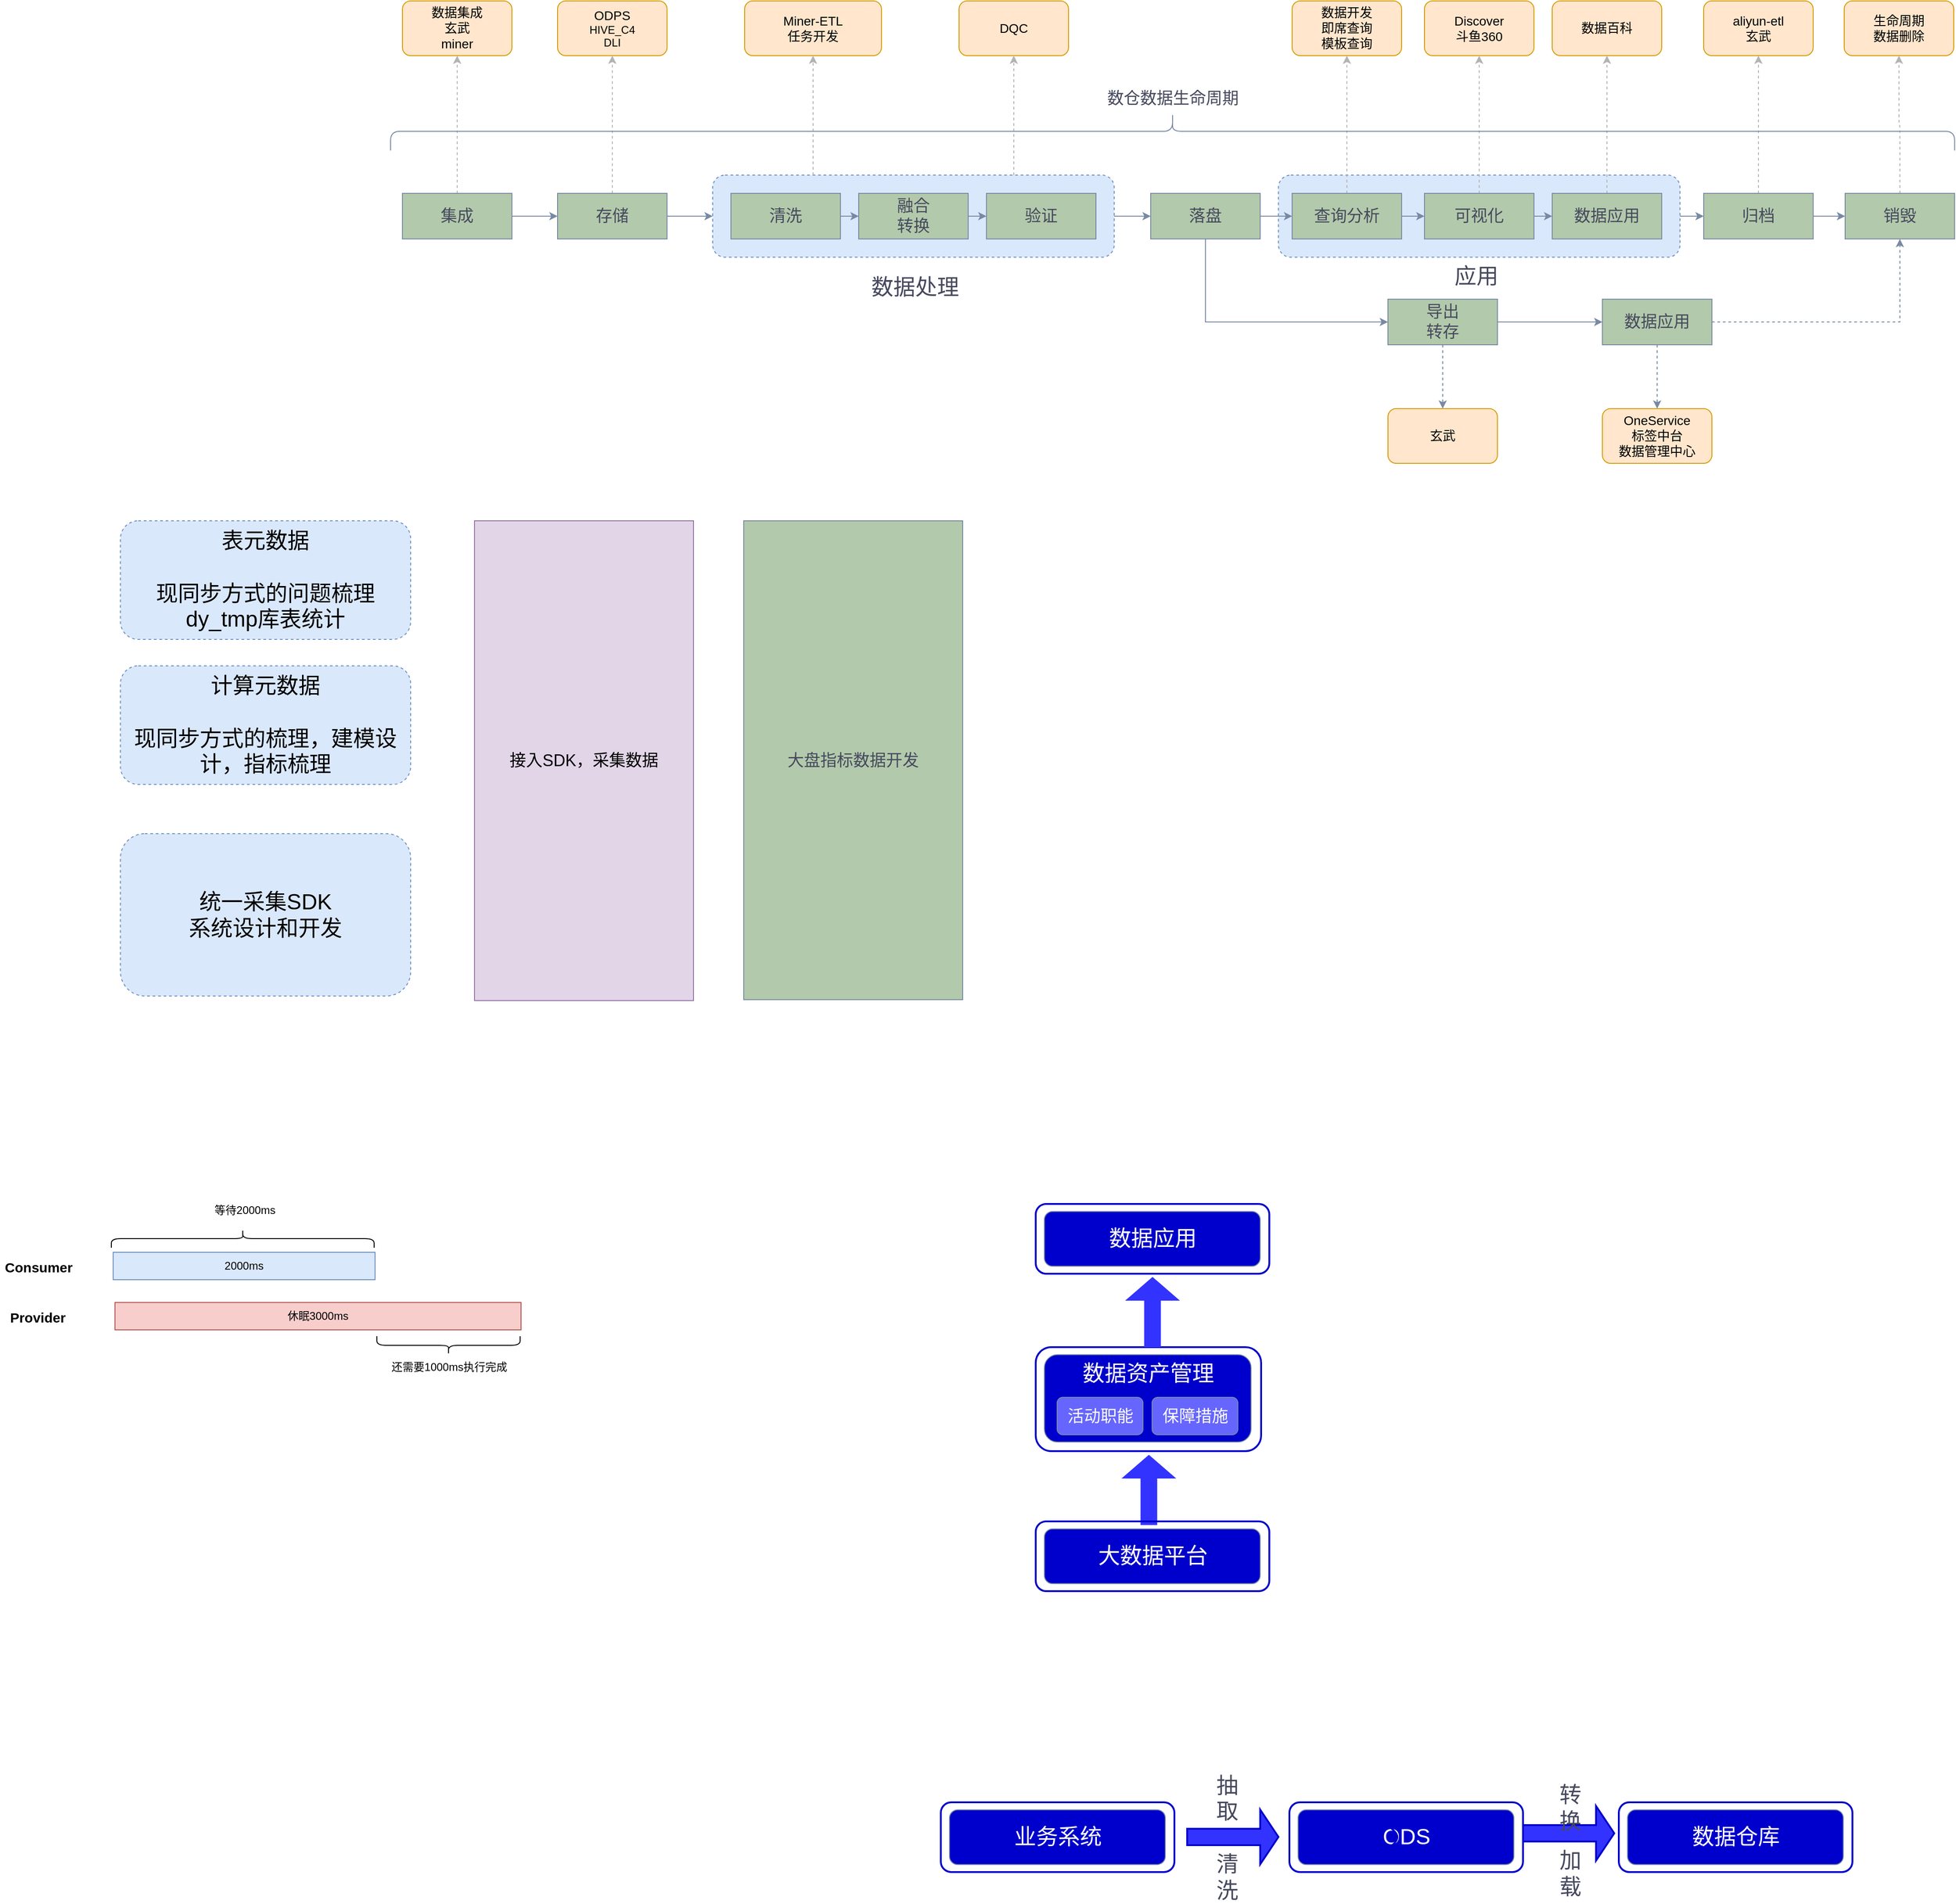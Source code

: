 <mxfile version="15.5.6" type="github">
  <diagram id="C5RBs43oDa-KdzZeNtuy" name="Page-1">
    <mxGraphModel dx="1865" dy="548" grid="0" gridSize="10" guides="1" tooltips="1" connect="1" arrows="1" fold="1" page="1" pageScale="1" pageWidth="827" pageHeight="1169" math="0" shadow="0">
      <root>
        <mxCell id="WIyWlLk6GJQsqaUBKTNV-0" />
        <mxCell id="WIyWlLk6GJQsqaUBKTNV-1" parent="WIyWlLk6GJQsqaUBKTNV-0" />
        <mxCell id="fR8x_7uv4c2v0l3vNsXf-33" value="" style="rounded=1;whiteSpace=wrap;html=1;dashed=1;fillColor=#dae8fc;strokeColor=#6c8ebf;" parent="WIyWlLk6GJQsqaUBKTNV-1" vertex="1">
          <mxGeometry x="740" y="250" width="440" height="90" as="geometry" />
        </mxCell>
        <mxCell id="jvFf8i0ZCvz8vUMbrJRg-9" style="edgeStyle=orthogonalEdgeStyle;rounded=0;orthogonalLoop=1;jettySize=auto;html=1;exitX=1;exitY=0.5;exitDx=0;exitDy=0;strokeColor=#788AA3;fontColor=#46495D;" parent="WIyWlLk6GJQsqaUBKTNV-1" source="jvFf8i0ZCvz8vUMbrJRg-0" target="jvFf8i0ZCvz8vUMbrJRg-1" edge="1">
          <mxGeometry relative="1" as="geometry" />
        </mxCell>
        <mxCell id="fR8x_7uv4c2v0l3vNsXf-49" style="edgeStyle=orthogonalEdgeStyle;curved=0;rounded=1;sketch=0;orthogonalLoop=1;jettySize=auto;html=1;exitX=0.5;exitY=0;exitDx=0;exitDy=0;entryX=0.5;entryY=1;entryDx=0;entryDy=0;dashed=1;fontColor=#46495D;fillColor=#B2C9AB;strokeColor=#B3B3B3;" parent="WIyWlLk6GJQsqaUBKTNV-1" source="jvFf8i0ZCvz8vUMbrJRg-0" target="fR8x_7uv4c2v0l3vNsXf-35" edge="1">
          <mxGeometry relative="1" as="geometry" />
        </mxCell>
        <mxCell id="jvFf8i0ZCvz8vUMbrJRg-0" value="&lt;font style=&quot;font-size: 18px&quot;&gt;集成&lt;/font&gt;" style="rounded=0;whiteSpace=wrap;html=1;fillColor=#B2C9AB;strokeColor=#788AA3;fontColor=#46495D;" parent="WIyWlLk6GJQsqaUBKTNV-1" vertex="1">
          <mxGeometry x="-220" y="270" width="120" height="50" as="geometry" />
        </mxCell>
        <mxCell id="fR8x_7uv4c2v0l3vNsXf-10" style="edgeStyle=orthogonalEdgeStyle;rounded=0;orthogonalLoop=1;jettySize=auto;html=1;exitX=1;exitY=0.5;exitDx=0;exitDy=0;entryX=0;entryY=0.5;entryDx=0;entryDy=0;strokeColor=#788AA3;fontColor=#46495D;" parent="WIyWlLk6GJQsqaUBKTNV-1" source="jvFf8i0ZCvz8vUMbrJRg-1" target="fR8x_7uv4c2v0l3vNsXf-1" edge="1">
          <mxGeometry relative="1" as="geometry" />
        </mxCell>
        <mxCell id="fR8x_7uv4c2v0l3vNsXf-50" style="edgeStyle=orthogonalEdgeStyle;curved=0;rounded=1;sketch=0;orthogonalLoop=1;jettySize=auto;html=1;exitX=0.5;exitY=0;exitDx=0;exitDy=0;entryX=0.5;entryY=1;entryDx=0;entryDy=0;dashed=1;fontColor=#46495D;fillColor=#B2C9AB;strokeColor=#B3B3B3;" parent="WIyWlLk6GJQsqaUBKTNV-1" source="jvFf8i0ZCvz8vUMbrJRg-1" target="fR8x_7uv4c2v0l3vNsXf-36" edge="1">
          <mxGeometry relative="1" as="geometry" />
        </mxCell>
        <mxCell id="jvFf8i0ZCvz8vUMbrJRg-1" value="&lt;font style=&quot;font-size: 18px&quot;&gt;存储&lt;/font&gt;" style="rounded=0;whiteSpace=wrap;html=1;fillColor=#B2C9AB;strokeColor=#788AA3;fontColor=#46495D;" parent="WIyWlLk6GJQsqaUBKTNV-1" vertex="1">
          <mxGeometry x="-50" y="270" width="120" height="50" as="geometry" />
        </mxCell>
        <mxCell id="fR8x_7uv4c2v0l3vNsXf-13" style="edgeStyle=orthogonalEdgeStyle;rounded=0;orthogonalLoop=1;jettySize=auto;html=1;exitX=1;exitY=0.5;exitDx=0;exitDy=0;entryX=0;entryY=0.5;entryDx=0;entryDy=0;strokeColor=#788AA3;fontColor=#46495D;" parent="WIyWlLk6GJQsqaUBKTNV-1" source="jvFf8i0ZCvz8vUMbrJRg-2" target="jvFf8i0ZCvz8vUMbrJRg-4" edge="1">
          <mxGeometry relative="1" as="geometry" />
        </mxCell>
        <mxCell id="fR8x_7uv4c2v0l3vNsXf-16" style="edgeStyle=orthogonalEdgeStyle;rounded=0;orthogonalLoop=1;jettySize=auto;html=1;exitX=0.5;exitY=1;exitDx=0;exitDy=0;entryX=0;entryY=0.5;entryDx=0;entryDy=0;strokeColor=#788AA3;fontColor=#46495D;" parent="WIyWlLk6GJQsqaUBKTNV-1" source="jvFf8i0ZCvz8vUMbrJRg-2" target="jvFf8i0ZCvz8vUMbrJRg-3" edge="1">
          <mxGeometry relative="1" as="geometry" />
        </mxCell>
        <mxCell id="jvFf8i0ZCvz8vUMbrJRg-2" value="&lt;span style=&quot;font-size: 18px&quot;&gt;落盘&lt;/span&gt;" style="rounded=0;whiteSpace=wrap;html=1;fillColor=#B2C9AB;strokeColor=#788AA3;fontColor=#46495D;" parent="WIyWlLk6GJQsqaUBKTNV-1" vertex="1">
          <mxGeometry x="600" y="270" width="120" height="50" as="geometry" />
        </mxCell>
        <mxCell id="fR8x_7uv4c2v0l3vNsXf-17" style="edgeStyle=orthogonalEdgeStyle;rounded=0;orthogonalLoop=1;jettySize=auto;html=1;exitX=1;exitY=0.5;exitDx=0;exitDy=0;entryX=0;entryY=0.5;entryDx=0;entryDy=0;strokeColor=#788AA3;fontColor=#46495D;" parent="WIyWlLk6GJQsqaUBKTNV-1" source="jvFf8i0ZCvz8vUMbrJRg-3" target="fR8x_7uv4c2v0l3vNsXf-12" edge="1">
          <mxGeometry relative="1" as="geometry" />
        </mxCell>
        <mxCell id="fR8x_7uv4c2v0l3vNsXf-62" style="edgeStyle=orthogonalEdgeStyle;curved=0;rounded=1;sketch=0;orthogonalLoop=1;jettySize=auto;html=1;exitX=0.5;exitY=1;exitDx=0;exitDy=0;entryX=0.5;entryY=0;entryDx=0;entryDy=0;dashed=1;fontColor=#46495D;strokeColor=#788AA3;fillColor=#B2C9AB;" parent="WIyWlLk6GJQsqaUBKTNV-1" source="jvFf8i0ZCvz8vUMbrJRg-3" target="fR8x_7uv4c2v0l3vNsXf-61" edge="1">
          <mxGeometry relative="1" as="geometry" />
        </mxCell>
        <mxCell id="jvFf8i0ZCvz8vUMbrJRg-3" value="&lt;font style=&quot;font-size: 18px&quot;&gt;导出&lt;br&gt;转存&lt;br&gt;&lt;/font&gt;" style="rounded=0;whiteSpace=wrap;html=1;fillColor=#B2C9AB;strokeColor=#788AA3;fontColor=#46495D;" parent="WIyWlLk6GJQsqaUBKTNV-1" vertex="1">
          <mxGeometry x="860" y="386" width="120" height="50" as="geometry" />
        </mxCell>
        <mxCell id="fR8x_7uv4c2v0l3vNsXf-14" style="edgeStyle=orthogonalEdgeStyle;rounded=0;orthogonalLoop=1;jettySize=auto;html=1;exitX=1;exitY=0.5;exitDx=0;exitDy=0;strokeColor=#788AA3;fontColor=#46495D;entryX=0;entryY=0.5;entryDx=0;entryDy=0;" parent="WIyWlLk6GJQsqaUBKTNV-1" source="jvFf8i0ZCvz8vUMbrJRg-4" target="fR8x_7uv4c2v0l3vNsXf-20" edge="1">
          <mxGeometry relative="1" as="geometry">
            <mxPoint x="920" y="295" as="targetPoint" />
          </mxGeometry>
        </mxCell>
        <mxCell id="fR8x_7uv4c2v0l3vNsXf-70" style="edgeStyle=none;rounded=0;sketch=0;orthogonalLoop=1;jettySize=auto;html=1;exitX=0.5;exitY=0;exitDx=0;exitDy=0;entryX=0.5;entryY=1;entryDx=0;entryDy=0;fontColor=#46495D;fillColor=#B2C9AB;strokeColor=#B3B3B3;dashed=1;" parent="WIyWlLk6GJQsqaUBKTNV-1" source="jvFf8i0ZCvz8vUMbrJRg-4" target="fR8x_7uv4c2v0l3vNsXf-40" edge="1">
          <mxGeometry relative="1" as="geometry" />
        </mxCell>
        <mxCell id="jvFf8i0ZCvz8vUMbrJRg-4" value="&lt;font style=&quot;font-size: 18px&quot;&gt;查询分析&lt;/font&gt;" style="rounded=0;whiteSpace=wrap;html=1;fillColor=#B2C9AB;strokeColor=#788AA3;fontColor=#46495D;" parent="WIyWlLk6GJQsqaUBKTNV-1" vertex="1">
          <mxGeometry x="755" y="270" width="120" height="50" as="geometry" />
        </mxCell>
        <mxCell id="fR8x_7uv4c2v0l3vNsXf-15" style="edgeStyle=orthogonalEdgeStyle;rounded=0;orthogonalLoop=1;jettySize=auto;html=1;entryX=0;entryY=0.5;entryDx=0;entryDy=0;strokeColor=#788AA3;fontColor=#46495D;" parent="WIyWlLk6GJQsqaUBKTNV-1" target="jvFf8i0ZCvz8vUMbrJRg-6" edge="1">
          <mxGeometry relative="1" as="geometry">
            <mxPoint x="1180" y="295" as="sourcePoint" />
          </mxGeometry>
        </mxCell>
        <mxCell id="fR8x_7uv4c2v0l3vNsXf-72" style="edgeStyle=none;rounded=1;sketch=0;orthogonalLoop=1;jettySize=auto;html=1;exitX=0.5;exitY=0;exitDx=0;exitDy=0;entryX=0.5;entryY=1;entryDx=0;entryDy=0;fontColor=#46495D;fillColor=#B2C9AB;strokeColor=#B3B3B3;dashed=1;" parent="WIyWlLk6GJQsqaUBKTNV-1" source="jvFf8i0ZCvz8vUMbrJRg-5" target="fR8x_7uv4c2v0l3vNsXf-48" edge="1">
          <mxGeometry relative="1" as="geometry" />
        </mxCell>
        <mxCell id="jvFf8i0ZCvz8vUMbrJRg-5" value="&lt;font style=&quot;font-size: 18px&quot;&gt;数据应用&lt;/font&gt;" style="rounded=0;whiteSpace=wrap;html=1;fillColor=#B2C9AB;strokeColor=#788AA3;fontColor=#46495D;" parent="WIyWlLk6GJQsqaUBKTNV-1" vertex="1">
          <mxGeometry x="1040" y="270" width="120" height="50" as="geometry" />
        </mxCell>
        <mxCell id="jvFf8i0ZCvz8vUMbrJRg-13" value="" style="edgeStyle=orthogonalEdgeStyle;rounded=0;orthogonalLoop=1;jettySize=auto;html=1;strokeColor=#788AA3;fontColor=#46495D;" parent="WIyWlLk6GJQsqaUBKTNV-1" source="jvFf8i0ZCvz8vUMbrJRg-6" target="jvFf8i0ZCvz8vUMbrJRg-7" edge="1">
          <mxGeometry relative="1" as="geometry" />
        </mxCell>
        <mxCell id="fR8x_7uv4c2v0l3vNsXf-58" style="edgeStyle=orthogonalEdgeStyle;curved=0;rounded=1;sketch=0;orthogonalLoop=1;jettySize=auto;html=1;exitX=0.5;exitY=0;exitDx=0;exitDy=0;entryX=0.5;entryY=1;entryDx=0;entryDy=0;dashed=1;fontColor=#46495D;fillColor=#B2C9AB;strokeColor=#B3B3B3;" parent="WIyWlLk6GJQsqaUBKTNV-1" source="jvFf8i0ZCvz8vUMbrJRg-6" target="fR8x_7uv4c2v0l3vNsXf-43" edge="1">
          <mxGeometry relative="1" as="geometry" />
        </mxCell>
        <mxCell id="jvFf8i0ZCvz8vUMbrJRg-6" value="&lt;font style=&quot;font-size: 18px&quot;&gt;归档&lt;/font&gt;" style="rounded=0;whiteSpace=wrap;html=1;fillColor=#B2C9AB;strokeColor=#788AA3;fontColor=#46495D;" parent="WIyWlLk6GJQsqaUBKTNV-1" vertex="1">
          <mxGeometry x="1206" y="270" width="120" height="50" as="geometry" />
        </mxCell>
        <mxCell id="fR8x_7uv4c2v0l3vNsXf-59" style="edgeStyle=orthogonalEdgeStyle;curved=0;rounded=1;sketch=0;orthogonalLoop=1;jettySize=auto;html=1;exitX=0.5;exitY=0;exitDx=0;exitDy=0;entryX=0.5;entryY=1;entryDx=0;entryDy=0;dashed=1;fontColor=#46495D;fillColor=#B2C9AB;strokeColor=#B3B3B3;" parent="WIyWlLk6GJQsqaUBKTNV-1" source="jvFf8i0ZCvz8vUMbrJRg-7" target="fR8x_7uv4c2v0l3vNsXf-44" edge="1">
          <mxGeometry relative="1" as="geometry" />
        </mxCell>
        <mxCell id="jvFf8i0ZCvz8vUMbrJRg-7" value="&lt;font style=&quot;font-size: 18px&quot;&gt;销毁&lt;/font&gt;" style="rounded=0;whiteSpace=wrap;html=1;fillColor=#B2C9AB;strokeColor=#788AA3;fontColor=#46495D;" parent="WIyWlLk6GJQsqaUBKTNV-1" vertex="1">
          <mxGeometry x="1361" y="270" width="120" height="50" as="geometry" />
        </mxCell>
        <mxCell id="fR8x_7uv4c2v0l3vNsXf-9" value="" style="group;fontColor=#46495D;" parent="WIyWlLk6GJQsqaUBKTNV-1" vertex="1" connectable="0">
          <mxGeometry x="120" y="250" width="440" height="90" as="geometry" />
        </mxCell>
        <mxCell id="fR8x_7uv4c2v0l3vNsXf-1" value="" style="rounded=1;whiteSpace=wrap;html=1;dashed=1;fillColor=#dae8fc;strokeColor=#6c8ebf;" parent="fR8x_7uv4c2v0l3vNsXf-9" vertex="1">
          <mxGeometry width="440" height="90" as="geometry" />
        </mxCell>
        <mxCell id="fR8x_7uv4c2v0l3vNsXf-2" value="&lt;span style=&quot;font-size: 18px&quot;&gt;清洗&lt;/span&gt;" style="rounded=0;whiteSpace=wrap;html=1;fillColor=#B2C9AB;strokeColor=#788AA3;fontColor=#46495D;" parent="fR8x_7uv4c2v0l3vNsXf-9" vertex="1">
          <mxGeometry x="20" y="20" width="120" height="50" as="geometry" />
        </mxCell>
        <mxCell id="fR8x_7uv4c2v0l3vNsXf-5" value="&lt;span style=&quot;font-size: 18px&quot;&gt;融合&lt;br&gt;转换&lt;br&gt;&lt;/span&gt;" style="rounded=0;whiteSpace=wrap;html=1;fillColor=#B2C9AB;strokeColor=#788AA3;fontColor=#46495D;" parent="fR8x_7uv4c2v0l3vNsXf-9" vertex="1">
          <mxGeometry x="160" y="20" width="120" height="50" as="geometry" />
        </mxCell>
        <mxCell id="fR8x_7uv4c2v0l3vNsXf-7" style="edgeStyle=orthogonalEdgeStyle;rounded=0;orthogonalLoop=1;jettySize=auto;html=1;exitX=1;exitY=0.5;exitDx=0;exitDy=0;strokeColor=#788AA3;fontColor=#46495D;" parent="fR8x_7uv4c2v0l3vNsXf-9" source="fR8x_7uv4c2v0l3vNsXf-2" target="fR8x_7uv4c2v0l3vNsXf-5" edge="1">
          <mxGeometry relative="1" as="geometry" />
        </mxCell>
        <mxCell id="fR8x_7uv4c2v0l3vNsXf-6" value="&lt;span style=&quot;font-size: 18px&quot;&gt;验证&lt;br&gt;&lt;/span&gt;" style="rounded=0;whiteSpace=wrap;html=1;fillColor=#B2C9AB;strokeColor=#788AA3;fontColor=#46495D;" parent="fR8x_7uv4c2v0l3vNsXf-9" vertex="1">
          <mxGeometry x="300" y="20" width="120" height="50" as="geometry" />
        </mxCell>
        <mxCell id="fR8x_7uv4c2v0l3vNsXf-8" style="edgeStyle=orthogonalEdgeStyle;rounded=0;orthogonalLoop=1;jettySize=auto;html=1;exitX=1;exitY=0.5;exitDx=0;exitDy=0;entryX=0;entryY=0.5;entryDx=0;entryDy=0;strokeColor=#788AA3;fontColor=#46495D;" parent="fR8x_7uv4c2v0l3vNsXf-9" source="fR8x_7uv4c2v0l3vNsXf-5" target="fR8x_7uv4c2v0l3vNsXf-6" edge="1">
          <mxGeometry relative="1" as="geometry" />
        </mxCell>
        <mxCell id="fR8x_7uv4c2v0l3vNsXf-11" style="edgeStyle=orthogonalEdgeStyle;rounded=0;orthogonalLoop=1;jettySize=auto;html=1;exitX=1;exitY=0.5;exitDx=0;exitDy=0;entryX=0;entryY=0.5;entryDx=0;entryDy=0;strokeColor=#788AA3;fontColor=#46495D;" parent="WIyWlLk6GJQsqaUBKTNV-1" source="fR8x_7uv4c2v0l3vNsXf-1" target="jvFf8i0ZCvz8vUMbrJRg-2" edge="1">
          <mxGeometry relative="1" as="geometry" />
        </mxCell>
        <mxCell id="fR8x_7uv4c2v0l3vNsXf-18" style="edgeStyle=orthogonalEdgeStyle;rounded=0;orthogonalLoop=1;jettySize=auto;html=1;exitX=1;exitY=0.5;exitDx=0;exitDy=0;dashed=1;strokeColor=#788AA3;fontColor=#46495D;" parent="WIyWlLk6GJQsqaUBKTNV-1" source="fR8x_7uv4c2v0l3vNsXf-12" target="jvFf8i0ZCvz8vUMbrJRg-7" edge="1">
          <mxGeometry relative="1" as="geometry" />
        </mxCell>
        <mxCell id="fR8x_7uv4c2v0l3vNsXf-60" style="edgeStyle=orthogonalEdgeStyle;curved=0;rounded=1;sketch=0;orthogonalLoop=1;jettySize=auto;html=1;exitX=0.5;exitY=1;exitDx=0;exitDy=0;dashed=1;fontColor=#46495D;strokeColor=#788AA3;fillColor=#B2C9AB;" parent="WIyWlLk6GJQsqaUBKTNV-1" source="fR8x_7uv4c2v0l3vNsXf-12" target="fR8x_7uv4c2v0l3vNsXf-45" edge="1">
          <mxGeometry relative="1" as="geometry" />
        </mxCell>
        <mxCell id="fR8x_7uv4c2v0l3vNsXf-12" value="&lt;font style=&quot;font-size: 18px&quot;&gt;数据应用&lt;/font&gt;" style="rounded=0;whiteSpace=wrap;html=1;fillColor=#B2C9AB;strokeColor=#788AA3;fontColor=#46495D;" parent="WIyWlLk6GJQsqaUBKTNV-1" vertex="1">
          <mxGeometry x="1095" y="386" width="120" height="50" as="geometry" />
        </mxCell>
        <mxCell id="fR8x_7uv4c2v0l3vNsXf-21" style="edgeStyle=orthogonalEdgeStyle;curved=0;rounded=1;sketch=0;orthogonalLoop=1;jettySize=auto;html=1;exitX=1;exitY=0.5;exitDx=0;exitDy=0;entryX=0;entryY=0.5;entryDx=0;entryDy=0;fontColor=#46495D;strokeColor=#788AA3;fillColor=#B2C9AB;" parent="WIyWlLk6GJQsqaUBKTNV-1" source="fR8x_7uv4c2v0l3vNsXf-20" target="jvFf8i0ZCvz8vUMbrJRg-5" edge="1">
          <mxGeometry relative="1" as="geometry" />
        </mxCell>
        <mxCell id="fR8x_7uv4c2v0l3vNsXf-71" style="edgeStyle=none;rounded=0;sketch=0;orthogonalLoop=1;jettySize=auto;html=1;exitX=0.5;exitY=0;exitDx=0;exitDy=0;fontColor=#46495D;fillColor=#B2C9AB;strokeColor=#B3B3B3;dashed=1;" parent="WIyWlLk6GJQsqaUBKTNV-1" source="fR8x_7uv4c2v0l3vNsXf-20" target="fR8x_7uv4c2v0l3vNsXf-41" edge="1">
          <mxGeometry relative="1" as="geometry" />
        </mxCell>
        <mxCell id="fR8x_7uv4c2v0l3vNsXf-20" value="&lt;font style=&quot;font-size: 18px&quot;&gt;可视化&lt;/font&gt;" style="rounded=0;whiteSpace=wrap;html=1;fillColor=#B2C9AB;strokeColor=#788AA3;fontColor=#46495D;" parent="WIyWlLk6GJQsqaUBKTNV-1" vertex="1">
          <mxGeometry x="900" y="270" width="120" height="50" as="geometry" />
        </mxCell>
        <mxCell id="fR8x_7uv4c2v0l3vNsXf-35" value="&lt;font style=&quot;font-size: 14px&quot;&gt;数据集成&lt;br&gt;玄武&lt;br&gt;miner&lt;/font&gt;" style="rounded=1;whiteSpace=wrap;html=1;sketch=0;strokeColor=#d79b00;fillColor=#ffe6cc;align=center;" parent="WIyWlLk6GJQsqaUBKTNV-1" vertex="1">
          <mxGeometry x="-220" y="59" width="120" height="60" as="geometry" />
        </mxCell>
        <mxCell id="fR8x_7uv4c2v0l3vNsXf-36" value="&lt;span style=&quot;font-size: 14px&quot;&gt;ODPS&lt;br&gt;&lt;/span&gt;HIVE_C4&lt;br&gt;DLI" style="rounded=1;whiteSpace=wrap;html=1;sketch=0;strokeColor=#d79b00;fillColor=#ffe6cc;align=center;" parent="WIyWlLk6GJQsqaUBKTNV-1" vertex="1">
          <mxGeometry x="-50" y="59" width="120" height="60" as="geometry" />
        </mxCell>
        <mxCell id="fR8x_7uv4c2v0l3vNsXf-37" value="&lt;span style=&quot;font-size: 14px&quot;&gt;DQC&lt;/span&gt;" style="rounded=1;whiteSpace=wrap;html=1;sketch=0;strokeColor=#d79b00;fillColor=#ffe6cc;align=center;" parent="WIyWlLk6GJQsqaUBKTNV-1" vertex="1">
          <mxGeometry x="390" y="59" width="120" height="60" as="geometry" />
        </mxCell>
        <mxCell id="fR8x_7uv4c2v0l3vNsXf-38" value="&lt;span style=&quot;font-size: 14px&quot;&gt;Miner-ETL&lt;br&gt;任务开发&lt;br&gt;&lt;/span&gt;" style="rounded=1;whiteSpace=wrap;html=1;sketch=0;strokeColor=#d79b00;fillColor=#ffe6cc;align=center;" parent="WIyWlLk6GJQsqaUBKTNV-1" vertex="1">
          <mxGeometry x="155" y="59" width="150" height="60" as="geometry" />
        </mxCell>
        <mxCell id="fR8x_7uv4c2v0l3vNsXf-40" value="&lt;span style=&quot;font-size: 14px&quot;&gt;数据开发&lt;br&gt;即席查询&lt;br&gt;模板查询&lt;br&gt;&lt;/span&gt;" style="rounded=1;whiteSpace=wrap;html=1;sketch=0;strokeColor=#d79b00;fillColor=#ffe6cc;align=center;" parent="WIyWlLk6GJQsqaUBKTNV-1" vertex="1">
          <mxGeometry x="755" y="59" width="120" height="60" as="geometry" />
        </mxCell>
        <mxCell id="fR8x_7uv4c2v0l3vNsXf-41" value="&lt;span style=&quot;font-size: 14px&quot;&gt;Discover&lt;br&gt;斗鱼360&lt;br&gt;&lt;/span&gt;" style="rounded=1;whiteSpace=wrap;html=1;sketch=0;strokeColor=#d79b00;fillColor=#ffe6cc;align=center;" parent="WIyWlLk6GJQsqaUBKTNV-1" vertex="1">
          <mxGeometry x="900" y="59" width="120" height="60" as="geometry" />
        </mxCell>
        <mxCell id="fR8x_7uv4c2v0l3vNsXf-43" value="&lt;span style=&quot;font-size: 14px&quot;&gt;aliyun-etl&lt;br&gt;玄武&lt;br&gt;&lt;/span&gt;" style="rounded=1;whiteSpace=wrap;html=1;sketch=0;strokeColor=#d79b00;fillColor=#ffe6cc;align=center;" parent="WIyWlLk6GJQsqaUBKTNV-1" vertex="1">
          <mxGeometry x="1206" y="59" width="120" height="60" as="geometry" />
        </mxCell>
        <mxCell id="fR8x_7uv4c2v0l3vNsXf-44" value="&lt;span style=&quot;font-size: 14px&quot;&gt;生命周期&lt;br&gt;数据删除&lt;br&gt;&lt;/span&gt;" style="rounded=1;whiteSpace=wrap;html=1;sketch=0;strokeColor=#d79b00;fillColor=#ffe6cc;align=center;" parent="WIyWlLk6GJQsqaUBKTNV-1" vertex="1">
          <mxGeometry x="1360" y="59" width="120" height="60" as="geometry" />
        </mxCell>
        <mxCell id="fR8x_7uv4c2v0l3vNsXf-45" value="&lt;span style=&quot;font-size: 14px&quot;&gt;OneService&lt;br&gt;&lt;/span&gt;&lt;span style=&quot;font-size: 14px&quot;&gt;标签中台&lt;br&gt;数据管理中心&lt;br&gt;&lt;/span&gt;" style="rounded=1;whiteSpace=wrap;html=1;sketch=0;strokeColor=#d79b00;fillColor=#ffe6cc;align=center;" parent="WIyWlLk6GJQsqaUBKTNV-1" vertex="1">
          <mxGeometry x="1095" y="506" width="120" height="60" as="geometry" />
        </mxCell>
        <mxCell id="fR8x_7uv4c2v0l3vNsXf-48" value="&lt;span style=&quot;font-size: 14px&quot;&gt;数据百科&lt;br&gt;&lt;/span&gt;" style="rounded=1;whiteSpace=wrap;html=1;sketch=0;strokeColor=#d79b00;fillColor=#ffe6cc;align=center;" parent="WIyWlLk6GJQsqaUBKTNV-1" vertex="1">
          <mxGeometry x="1040" y="59" width="120" height="60" as="geometry" />
        </mxCell>
        <mxCell id="fR8x_7uv4c2v0l3vNsXf-52" style="edgeStyle=orthogonalEdgeStyle;curved=0;rounded=1;sketch=0;orthogonalLoop=1;jettySize=auto;html=1;exitX=0.25;exitY=0;exitDx=0;exitDy=0;dashed=1;fontColor=#46495D;fillColor=#B2C9AB;entryX=0.5;entryY=1;entryDx=0;entryDy=0;strokeColor=#B3B3B3;" parent="WIyWlLk6GJQsqaUBKTNV-1" source="fR8x_7uv4c2v0l3vNsXf-1" target="fR8x_7uv4c2v0l3vNsXf-38" edge="1">
          <mxGeometry relative="1" as="geometry">
            <mxPoint x="270" y="120" as="targetPoint" />
          </mxGeometry>
        </mxCell>
        <mxCell id="fR8x_7uv4c2v0l3vNsXf-54" style="edgeStyle=orthogonalEdgeStyle;curved=0;rounded=1;sketch=0;orthogonalLoop=1;jettySize=auto;html=1;exitX=0.75;exitY=0;exitDx=0;exitDy=0;dashed=1;fontColor=#46495D;fillColor=#B2C9AB;strokeColor=#B3B3B3;" parent="WIyWlLk6GJQsqaUBKTNV-1" source="fR8x_7uv4c2v0l3vNsXf-1" target="fR8x_7uv4c2v0l3vNsXf-37" edge="1">
          <mxGeometry relative="1" as="geometry" />
        </mxCell>
        <mxCell id="fR8x_7uv4c2v0l3vNsXf-61" value="&lt;span style=&quot;font-size: 14px&quot;&gt;玄武&lt;br&gt;&lt;/span&gt;" style="rounded=1;whiteSpace=wrap;html=1;sketch=0;strokeColor=#d79b00;fillColor=#ffe6cc;align=center;" parent="WIyWlLk6GJQsqaUBKTNV-1" vertex="1">
          <mxGeometry x="860" y="506" width="120" height="60" as="geometry" />
        </mxCell>
        <mxCell id="fR8x_7uv4c2v0l3vNsXf-66" value="" style="shape=curlyBracket;whiteSpace=wrap;html=1;rounded=1;flipH=1;sketch=0;fontColor=#46495D;strokeColor=#788AA3;fillColor=#B2C9AB;align=center;direction=south;size=0.5;" parent="WIyWlLk6GJQsqaUBKTNV-1" vertex="1">
          <mxGeometry x="-233" y="181" width="1714" height="42" as="geometry" />
        </mxCell>
        <mxCell id="fR8x_7uv4c2v0l3vNsXf-68" value="&lt;font style=&quot;font-size: 18px&quot;&gt;数仓数据生命周期&lt;/font&gt;" style="text;html=1;strokeColor=none;fillColor=none;align=center;verticalAlign=middle;whiteSpace=wrap;rounded=0;sketch=0;fontColor=#46495D;" parent="WIyWlLk6GJQsqaUBKTNV-1" vertex="1">
          <mxGeometry x="546.5" y="156" width="155" height="20" as="geometry" />
        </mxCell>
        <mxCell id="fR8x_7uv4c2v0l3vNsXf-73" value="&lt;font style=&quot;font-size: 24px&quot;&gt;数据处理&lt;/font&gt;" style="text;html=1;strokeColor=none;fillColor=none;align=center;verticalAlign=middle;whiteSpace=wrap;rounded=0;sketch=0;fontColor=#46495D;" parent="WIyWlLk6GJQsqaUBKTNV-1" vertex="1">
          <mxGeometry x="283" y="363" width="118" height="20" as="geometry" />
        </mxCell>
        <mxCell id="fR8x_7uv4c2v0l3vNsXf-75" value="&lt;span style=&quot;font-size: 24px&quot;&gt;应用&lt;/span&gt;" style="text;html=1;strokeColor=none;fillColor=none;align=center;verticalAlign=middle;whiteSpace=wrap;rounded=0;sketch=0;fontColor=#46495D;" parent="WIyWlLk6GJQsqaUBKTNV-1" vertex="1">
          <mxGeometry x="898" y="351" width="118" height="20" as="geometry" />
        </mxCell>
        <mxCell id="fR8x_7uv4c2v0l3vNsXf-141" value="&lt;font style=&quot;font-size: 24px&quot;&gt;表元数据&lt;br&gt;&lt;br&gt;现同步方式的问题梳理&lt;br&gt;dy_tmp库表统计&lt;br&gt;&lt;/font&gt;" style="rounded=1;whiteSpace=wrap;html=1;dashed=1;fillColor=#dae8fc;strokeColor=#6c8ebf;" parent="WIyWlLk6GJQsqaUBKTNV-1" vertex="1">
          <mxGeometry x="-529" y="629" width="318" height="130" as="geometry" />
        </mxCell>
        <mxCell id="fR8x_7uv4c2v0l3vNsXf-142" value="&lt;font style=&quot;font-size: 24px&quot;&gt;统一采集SDK&lt;br&gt;系统设计和开发&lt;br&gt;&lt;/font&gt;" style="rounded=1;whiteSpace=wrap;html=1;dashed=1;fillColor=#dae8fc;strokeColor=#6c8ebf;" parent="WIyWlLk6GJQsqaUBKTNV-1" vertex="1">
          <mxGeometry x="-529" y="972" width="318" height="178" as="geometry" />
        </mxCell>
        <mxCell id="fR8x_7uv4c2v0l3vNsXf-144" value="&lt;font style=&quot;font-size: 24px&quot;&gt;计算元数据&lt;br&gt;&lt;br&gt;现同步方式的梳理，建模设计，指标梳理&lt;br&gt;&lt;/font&gt;" style="rounded=1;whiteSpace=wrap;html=1;dashed=1;fillColor=#dae8fc;strokeColor=#6c8ebf;" parent="WIyWlLk6GJQsqaUBKTNV-1" vertex="1">
          <mxGeometry x="-529" y="788" width="318" height="130" as="geometry" />
        </mxCell>
        <mxCell id="fR8x_7uv4c2v0l3vNsXf-145" value="&lt;span style=&quot;font-size: 18px&quot;&gt;接入SDK，采集数据&lt;/span&gt;" style="rounded=0;whiteSpace=wrap;html=1;fillColor=#e1d5e7;strokeColor=#9673a6;" parent="WIyWlLk6GJQsqaUBKTNV-1" vertex="1">
          <mxGeometry x="-141" y="629" width="240" height="526" as="geometry" />
        </mxCell>
        <mxCell id="fR8x_7uv4c2v0l3vNsXf-146" value="&lt;span style=&quot;font-size: 18px&quot;&gt;大盘指标数据开发&lt;/span&gt;" style="rounded=0;whiteSpace=wrap;html=1;fillColor=#B2C9AB;strokeColor=#788AA3;fontColor=#46495D;" parent="WIyWlLk6GJQsqaUBKTNV-1" vertex="1">
          <mxGeometry x="154" y="629" width="240" height="525" as="geometry" />
        </mxCell>
        <mxCell id="fR8x_7uv4c2v0l3vNsXf-150" value="" style="group" parent="WIyWlLk6GJQsqaUBKTNV-1" vertex="1" connectable="0">
          <mxGeometry x="370" y="2034" width="256" height="76.5" as="geometry" />
        </mxCell>
        <mxCell id="fR8x_7uv4c2v0l3vNsXf-149" value="" style="rounded=1;whiteSpace=wrap;html=1;sketch=0;fontColor=#46495D;align=center;fillColor=none;strokeWidth=2;strokeColor=#0000CC;" parent="fR8x_7uv4c2v0l3vNsXf-150" vertex="1">
          <mxGeometry width="256" height="76.5" as="geometry" />
        </mxCell>
        <mxCell id="fR8x_7uv4c2v0l3vNsXf-148" value="&lt;font style=&quot;font-size: 24px&quot; color=&quot;#ffffff&quot;&gt;业务系统&lt;/font&gt;" style="rounded=1;whiteSpace=wrap;html=1;sketch=0;fontColor=#46495D;strokeColor=#788AA3;align=center;fillColor=#0000CC;" parent="fR8x_7uv4c2v0l3vNsXf-150" vertex="1">
          <mxGeometry x="9.5" y="8.25" width="236.5" height="60" as="geometry" />
        </mxCell>
        <mxCell id="fR8x_7uv4c2v0l3vNsXf-155" value="" style="rounded=1;whiteSpace=wrap;html=1;sketch=0;fontColor=#46495D;align=center;fillColor=none;strokeWidth=2;strokeColor=#0000CC;" parent="WIyWlLk6GJQsqaUBKTNV-1" vertex="1">
          <mxGeometry x="474" y="1535" width="247" height="114" as="geometry" />
        </mxCell>
        <mxCell id="fR8x_7uv4c2v0l3vNsXf-156" value="&lt;font style=&quot;font-size: 24px&quot; color=&quot;#ffffff&quot;&gt;数据资产管理&lt;/font&gt;" style="rounded=1;whiteSpace=wrap;html=1;sketch=0;fontColor=#46495D;strokeColor=#788AA3;align=center;fillColor=#0000CC;labelPosition=center;verticalLabelPosition=middle;verticalAlign=top;" parent="WIyWlLk6GJQsqaUBKTNV-1" vertex="1">
          <mxGeometry x="483.5" y="1543.25" width="226.5" height="95.75" as="geometry" />
        </mxCell>
        <mxCell id="fR8x_7uv4c2v0l3vNsXf-157" value="&lt;font color=&quot;#ffffff&quot;&gt;&lt;font style=&quot;font-size: 18px&quot;&gt;活动职能&lt;/font&gt;&lt;br&gt;&lt;/font&gt;" style="rounded=1;whiteSpace=wrap;html=1;sketch=0;fontColor=#46495D;strokeColor=#788AA3;align=center;fillColor=#6666FF;" parent="WIyWlLk6GJQsqaUBKTNV-1" vertex="1">
          <mxGeometry x="497.5" y="1590" width="94" height="41" as="geometry" />
        </mxCell>
        <mxCell id="fR8x_7uv4c2v0l3vNsXf-159" value="&lt;span style=&quot;color: rgb(255 , 255 , 255) ; font-size: 18px&quot;&gt;保障措施&lt;/span&gt;&lt;font color=&quot;#ffffff&quot;&gt;&lt;br&gt;&lt;/font&gt;" style="rounded=1;whiteSpace=wrap;html=1;sketch=0;fontColor=#46495D;strokeColor=#788AA3;align=center;fillColor=#6666FF;" parent="WIyWlLk6GJQsqaUBKTNV-1" vertex="1">
          <mxGeometry x="601.5" y="1590" width="94" height="41" as="geometry" />
        </mxCell>
        <mxCell id="fR8x_7uv4c2v0l3vNsXf-163" value="" style="group" parent="WIyWlLk6GJQsqaUBKTNV-1" vertex="1" connectable="0">
          <mxGeometry x="474" y="1378" width="256" height="76.5" as="geometry" />
        </mxCell>
        <mxCell id="fR8x_7uv4c2v0l3vNsXf-164" value="" style="rounded=1;whiteSpace=wrap;html=1;sketch=0;fontColor=#46495D;align=center;fillColor=none;strokeWidth=2;strokeColor=#0000CC;" parent="fR8x_7uv4c2v0l3vNsXf-163" vertex="1">
          <mxGeometry width="256" height="76.5" as="geometry" />
        </mxCell>
        <mxCell id="fR8x_7uv4c2v0l3vNsXf-165" value="&lt;font style=&quot;font-size: 24px&quot; color=&quot;#ffffff&quot;&gt;数据应用&lt;/font&gt;" style="rounded=1;whiteSpace=wrap;html=1;sketch=0;fontColor=#46495D;strokeColor=#788AA3;align=center;fillColor=#0000CC;" parent="fR8x_7uv4c2v0l3vNsXf-163" vertex="1">
          <mxGeometry x="9.5" y="8.25" width="236.5" height="60" as="geometry" />
        </mxCell>
        <mxCell id="fR8x_7uv4c2v0l3vNsXf-167" value="" style="shape=singleArrow;direction=north;whiteSpace=wrap;html=1;rounded=0;sketch=0;fontColor=#46495D;strokeWidth=2;align=center;verticalAlign=top;arrowWidth=0.305;arrowSize=0.337;strokeColor=none;fillColor=#3333FF;" parent="WIyWlLk6GJQsqaUBKTNV-1" vertex="1">
          <mxGeometry x="568" y="1653" width="60" height="77" as="geometry" />
        </mxCell>
        <mxCell id="fR8x_7uv4c2v0l3vNsXf-169" value="" style="shape=singleArrow;direction=north;whiteSpace=wrap;html=1;rounded=0;sketch=0;fontColor=#46495D;strokeWidth=2;align=center;verticalAlign=top;arrowWidth=0.305;arrowSize=0.337;strokeColor=none;fillColor=#3333FF;" parent="WIyWlLk6GJQsqaUBKTNV-1" vertex="1">
          <mxGeometry x="572" y="1458" width="60" height="77" as="geometry" />
        </mxCell>
        <mxCell id="fR8x_7uv4c2v0l3vNsXf-173" value="" style="group" parent="WIyWlLk6GJQsqaUBKTNV-1" vertex="1" connectable="0">
          <mxGeometry x="1113" y="2034" width="256" height="76.5" as="geometry" />
        </mxCell>
        <mxCell id="fR8x_7uv4c2v0l3vNsXf-174" value="" style="rounded=1;whiteSpace=wrap;html=1;sketch=0;fontColor=#46495D;align=center;fillColor=none;strokeWidth=2;strokeColor=#0000CC;" parent="fR8x_7uv4c2v0l3vNsXf-173" vertex="1">
          <mxGeometry width="256" height="76.5" as="geometry" />
        </mxCell>
        <mxCell id="fR8x_7uv4c2v0l3vNsXf-175" value="&lt;font style=&quot;font-size: 24px&quot; color=&quot;#ffffff&quot;&gt;数据仓库&lt;/font&gt;" style="rounded=1;whiteSpace=wrap;html=1;sketch=0;fontColor=#46495D;strokeColor=#788AA3;align=center;fillColor=#0000CC;" parent="fR8x_7uv4c2v0l3vNsXf-173" vertex="1">
          <mxGeometry x="9.5" y="8.25" width="236.5" height="60" as="geometry" />
        </mxCell>
        <mxCell id="fR8x_7uv4c2v0l3vNsXf-182" value="" style="group" parent="WIyWlLk6GJQsqaUBKTNV-1" vertex="1" connectable="0">
          <mxGeometry x="752" y="2034" width="256" height="76.5" as="geometry" />
        </mxCell>
        <mxCell id="fR8x_7uv4c2v0l3vNsXf-170" value="" style="group" parent="fR8x_7uv4c2v0l3vNsXf-182" vertex="1" connectable="0">
          <mxGeometry width="256" height="76.5" as="geometry" />
        </mxCell>
        <mxCell id="fR8x_7uv4c2v0l3vNsXf-171" value="" style="rounded=1;whiteSpace=wrap;html=1;sketch=0;fontColor=#46495D;align=center;fillColor=none;strokeWidth=2;strokeColor=#0000CC;" parent="fR8x_7uv4c2v0l3vNsXf-170" vertex="1">
          <mxGeometry width="256" height="76.5" as="geometry" />
        </mxCell>
        <mxCell id="fR8x_7uv4c2v0l3vNsXf-172" value="&lt;font style=&quot;font-size: 24px&quot; color=&quot;#ffffff&quot;&gt;ODS&lt;/font&gt;" style="rounded=1;whiteSpace=wrap;html=1;sketch=0;fontColor=#46495D;strokeColor=#788AA3;align=center;fillColor=#0000CC;" parent="fR8x_7uv4c2v0l3vNsXf-170" vertex="1">
          <mxGeometry x="9.5" y="8.25" width="236.5" height="60" as="geometry" />
        </mxCell>
        <mxCell id="fR8x_7uv4c2v0l3vNsXf-178" value="" style="shape=singleArrow;whiteSpace=wrap;html=1;arrowWidth=0.4;arrowSize=0.4;rounded=1;fontColor=#46495D;strokeColor=#0000CC;strokeWidth=2;fillColor=none;sketch=0;" parent="fR8x_7uv4c2v0l3vNsXf-182" vertex="1">
          <mxGeometry x="42" y="8.25" width="80" height="60" as="geometry" />
        </mxCell>
        <mxCell id="fR8x_7uv4c2v0l3vNsXf-183" value="" style="shape=singleArrow;whiteSpace=wrap;html=1;rounded=0;sketch=0;fontColor=#46495D;strokeColor=#0000CC;strokeWidth=2;fillColor=#3333FF;align=center;verticalAlign=top;" parent="WIyWlLk6GJQsqaUBKTNV-1" vertex="1">
          <mxGeometry x="640" y="2042" width="100" height="60" as="geometry" />
        </mxCell>
        <mxCell id="fR8x_7uv4c2v0l3vNsXf-184" value="" style="shape=singleArrow;whiteSpace=wrap;html=1;rounded=0;sketch=0;fontColor=#46495D;strokeColor=#0000CC;strokeWidth=2;fillColor=#3333FF;align=center;verticalAlign=top;" parent="WIyWlLk6GJQsqaUBKTNV-1" vertex="1">
          <mxGeometry x="1008" y="2038" width="100" height="60" as="geometry" />
        </mxCell>
        <mxCell id="fR8x_7uv4c2v0l3vNsXf-185" value="&lt;font style=&quot;font-size: 24px&quot;&gt;抽取&lt;br&gt;&lt;br&gt;清洗&lt;/font&gt;" style="text;html=1;strokeColor=none;fillColor=none;align=center;verticalAlign=middle;whiteSpace=wrap;rounded=0;sketch=0;fontColor=#46495D;" parent="WIyWlLk6GJQsqaUBKTNV-1" vertex="1">
          <mxGeometry x="664" y="2006" width="40" height="133" as="geometry" />
        </mxCell>
        <mxCell id="fR8x_7uv4c2v0l3vNsXf-188" value="&lt;span style=&quot;font-size: 24px&quot;&gt;转换&lt;/span&gt;&lt;br style=&quot;font-size: 24px&quot;&gt;&lt;br style=&quot;font-size: 24px&quot;&gt;&lt;span style=&quot;font-size: 24px&quot;&gt;加载&lt;/span&gt;" style="text;html=1;strokeColor=none;fillColor=none;align=center;verticalAlign=middle;whiteSpace=wrap;rounded=0;sketch=0;fontColor=#46495D;" parent="WIyWlLk6GJQsqaUBKTNV-1" vertex="1">
          <mxGeometry x="1040" y="2009" width="40" height="133" as="geometry" />
        </mxCell>
        <mxCell id="1D22hFnQUiDg1AMYFveZ-0" value="" style="group" parent="WIyWlLk6GJQsqaUBKTNV-1" vertex="1" connectable="0">
          <mxGeometry x="474" y="1726" width="256" height="76.5" as="geometry" />
        </mxCell>
        <mxCell id="1D22hFnQUiDg1AMYFveZ-1" value="" style="rounded=1;whiteSpace=wrap;html=1;sketch=0;fontColor=#46495D;align=center;fillColor=none;strokeWidth=2;strokeColor=#0000CC;" parent="1D22hFnQUiDg1AMYFveZ-0" vertex="1">
          <mxGeometry width="256" height="76.5" as="geometry" />
        </mxCell>
        <mxCell id="1D22hFnQUiDg1AMYFveZ-2" value="&lt;font style=&quot;font-size: 24px&quot; color=&quot;#ffffff&quot;&gt;大数据平台&lt;/font&gt;" style="rounded=1;whiteSpace=wrap;html=1;sketch=0;fontColor=#46495D;strokeColor=#788AA3;align=center;fillColor=#0000CC;" parent="1D22hFnQUiDg1AMYFveZ-0" vertex="1">
          <mxGeometry x="9.5" y="8.25" width="236.5" height="60" as="geometry" />
        </mxCell>
        <mxCell id="TXzh4VGdqZFOIJM2udTs-0" value="2000ms" style="rounded=0;whiteSpace=wrap;html=1;fillColor=#dae8fc;strokeColor=#6c8ebf;" vertex="1" parent="WIyWlLk6GJQsqaUBKTNV-1">
          <mxGeometry x="-537" y="1431" width="287" height="30" as="geometry" />
        </mxCell>
        <mxCell id="TXzh4VGdqZFOIJM2udTs-1" value="休眠3000ms" style="rounded=0;whiteSpace=wrap;html=1;fillColor=#f8cecc;strokeColor=#b85450;" vertex="1" parent="WIyWlLk6GJQsqaUBKTNV-1">
          <mxGeometry x="-535" y="1486" width="445" height="30" as="geometry" />
        </mxCell>
        <mxCell id="TXzh4VGdqZFOIJM2udTs-2" value="" style="shape=curlyBracket;whiteSpace=wrap;html=1;rounded=1;rotation=90;" vertex="1" parent="WIyWlLk6GJQsqaUBKTNV-1">
          <mxGeometry x="-405" y="1272" width="20" height="288" as="geometry" />
        </mxCell>
        <mxCell id="TXzh4VGdqZFOIJM2udTs-3" value="等待2000ms" style="text;html=1;align=center;verticalAlign=middle;resizable=0;points=[];autosize=1;strokeColor=none;fillColor=none;" vertex="1" parent="WIyWlLk6GJQsqaUBKTNV-1">
          <mxGeometry x="-431.5" y="1376" width="76" height="18" as="geometry" />
        </mxCell>
        <mxCell id="TXzh4VGdqZFOIJM2udTs-4" value="" style="shape=curlyBracket;whiteSpace=wrap;html=1;rounded=1;flipH=1;rotation=90;" vertex="1" parent="WIyWlLk6GJQsqaUBKTNV-1">
          <mxGeometry x="-179.5" y="1454.5" width="20" height="157" as="geometry" />
        </mxCell>
        <mxCell id="TXzh4VGdqZFOIJM2udTs-5" value="还需要1000ms执行完成" style="text;html=1;align=center;verticalAlign=middle;resizable=0;points=[];autosize=1;strokeColor=none;fillColor=none;" vertex="1" parent="WIyWlLk6GJQsqaUBKTNV-1">
          <mxGeometry x="-237.5" y="1548" width="136" height="18" as="geometry" />
        </mxCell>
        <mxCell id="TXzh4VGdqZFOIJM2udTs-6" value="Consumer" style="text;html=1;align=center;verticalAlign=middle;resizable=0;points=[];autosize=1;strokeColor=none;fillColor=none;fontStyle=1;fontSize=15;" vertex="1" parent="WIyWlLk6GJQsqaUBKTNV-1">
          <mxGeometry x="-661" y="1436" width="84" height="22" as="geometry" />
        </mxCell>
        <mxCell id="TXzh4VGdqZFOIJM2udTs-7" value="Provider" style="text;html=1;align=center;verticalAlign=middle;resizable=0;points=[];autosize=1;strokeColor=none;fillColor=none;fontStyle=1;fontSize=15;" vertex="1" parent="WIyWlLk6GJQsqaUBKTNV-1">
          <mxGeometry x="-656" y="1491" width="71" height="22" as="geometry" />
        </mxCell>
      </root>
    </mxGraphModel>
  </diagram>
</mxfile>
